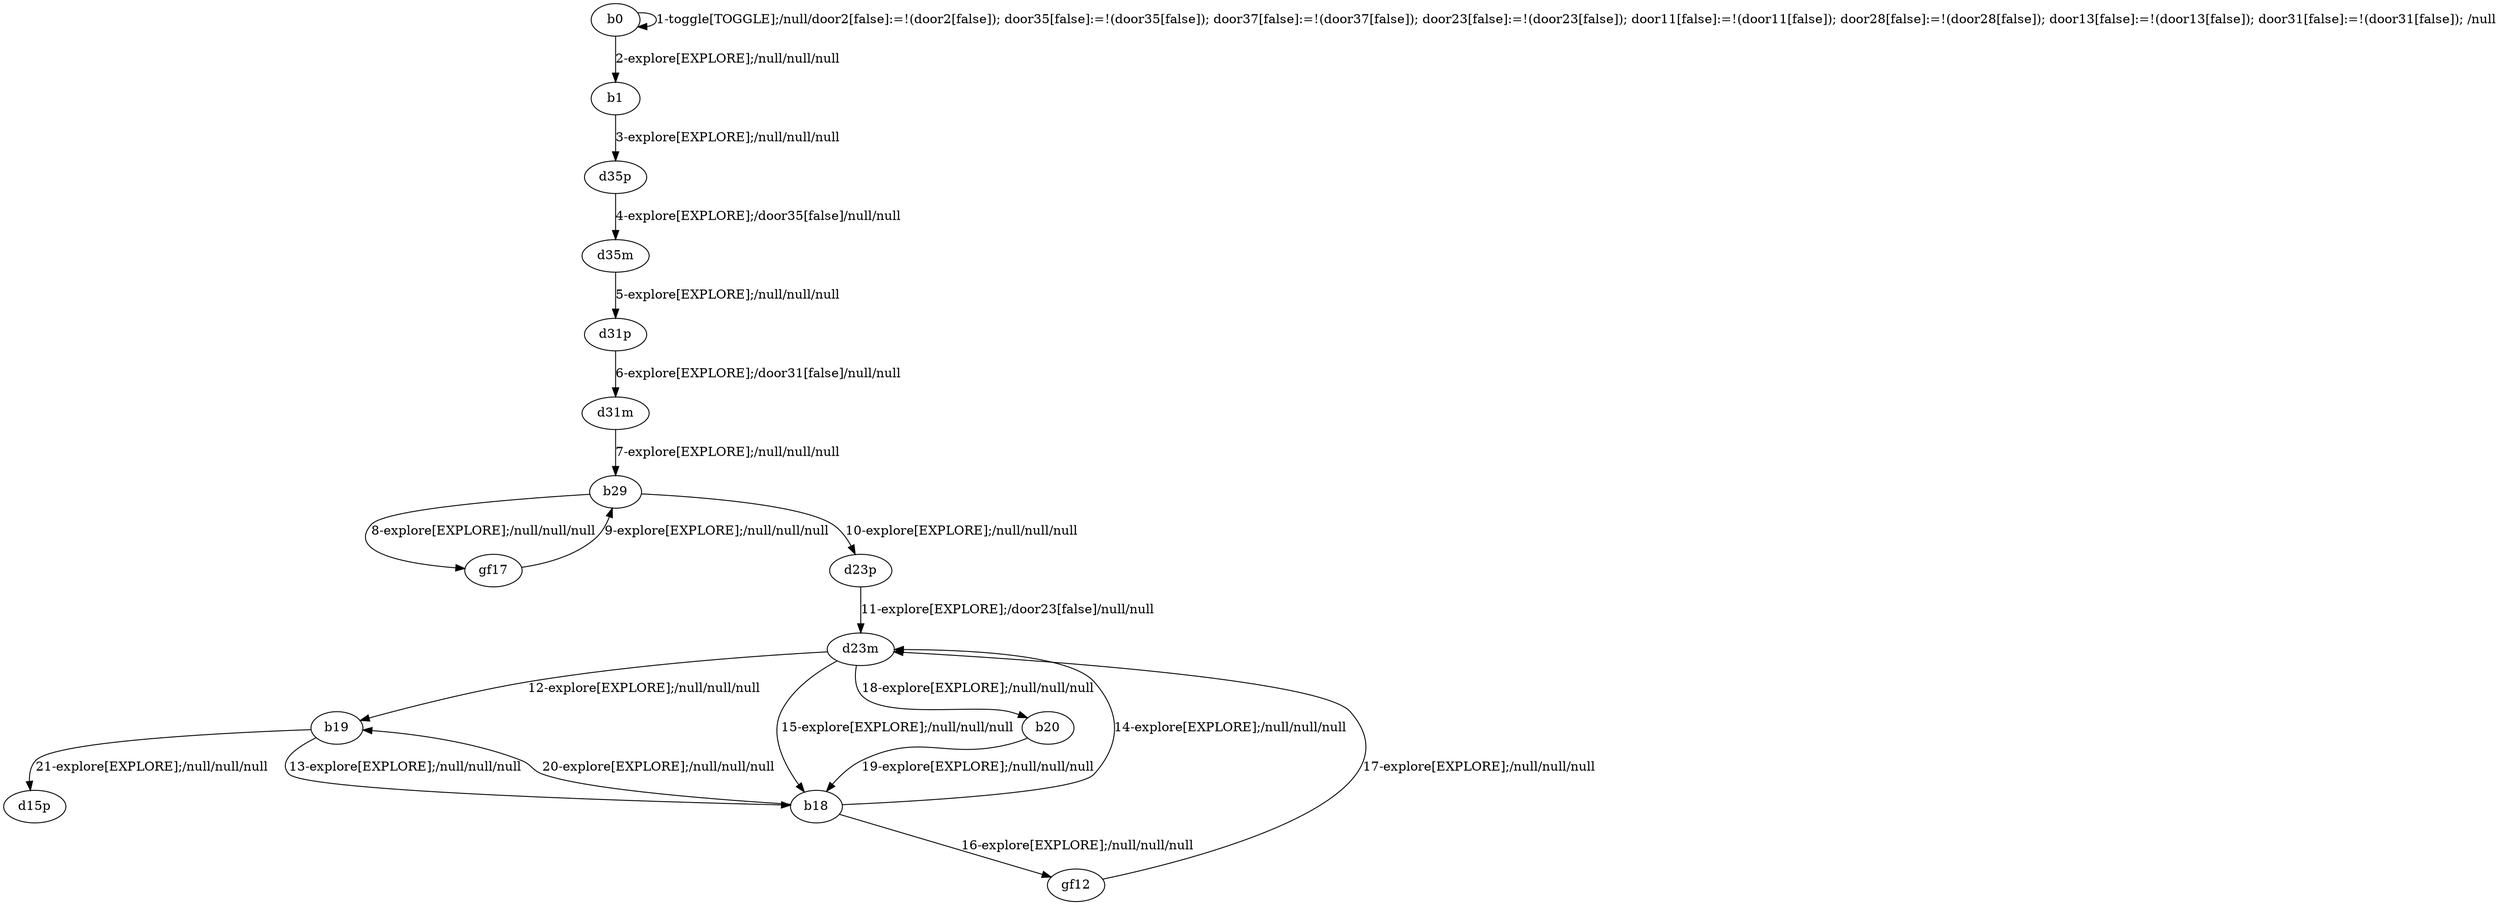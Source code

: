 # Total number of goals covered by this test: 4
# d23m --> b18
# b18 --> gf12
# gf12 --> d23m
# b18 --> d23m

digraph g {
"b0" -> "b0" [label = "1-toggle[TOGGLE];/null/door2[false]:=!(door2[false]); door35[false]:=!(door35[false]); door37[false]:=!(door37[false]); door23[false]:=!(door23[false]); door11[false]:=!(door11[false]); door28[false]:=!(door28[false]); door13[false]:=!(door13[false]); door31[false]:=!(door31[false]); /null"];
"b0" -> "b1" [label = "2-explore[EXPLORE];/null/null/null"];
"b1" -> "d35p" [label = "3-explore[EXPLORE];/null/null/null"];
"d35p" -> "d35m" [label = "4-explore[EXPLORE];/door35[false]/null/null"];
"d35m" -> "d31p" [label = "5-explore[EXPLORE];/null/null/null"];
"d31p" -> "d31m" [label = "6-explore[EXPLORE];/door31[false]/null/null"];
"d31m" -> "b29" [label = "7-explore[EXPLORE];/null/null/null"];
"b29" -> "gf17" [label = "8-explore[EXPLORE];/null/null/null"];
"gf17" -> "b29" [label = "9-explore[EXPLORE];/null/null/null"];
"b29" -> "d23p" [label = "10-explore[EXPLORE];/null/null/null"];
"d23p" -> "d23m" [label = "11-explore[EXPLORE];/door23[false]/null/null"];
"d23m" -> "b19" [label = "12-explore[EXPLORE];/null/null/null"];
"b19" -> "b18" [label = "13-explore[EXPLORE];/null/null/null"];
"b18" -> "d23m" [label = "14-explore[EXPLORE];/null/null/null"];
"d23m" -> "b18" [label = "15-explore[EXPLORE];/null/null/null"];
"b18" -> "gf12" [label = "16-explore[EXPLORE];/null/null/null"];
"gf12" -> "d23m" [label = "17-explore[EXPLORE];/null/null/null"];
"d23m" -> "b20" [label = "18-explore[EXPLORE];/null/null/null"];
"b20" -> "b18" [label = "19-explore[EXPLORE];/null/null/null"];
"b18" -> "b19" [label = "20-explore[EXPLORE];/null/null/null"];
"b19" -> "d15p" [label = "21-explore[EXPLORE];/null/null/null"];
}